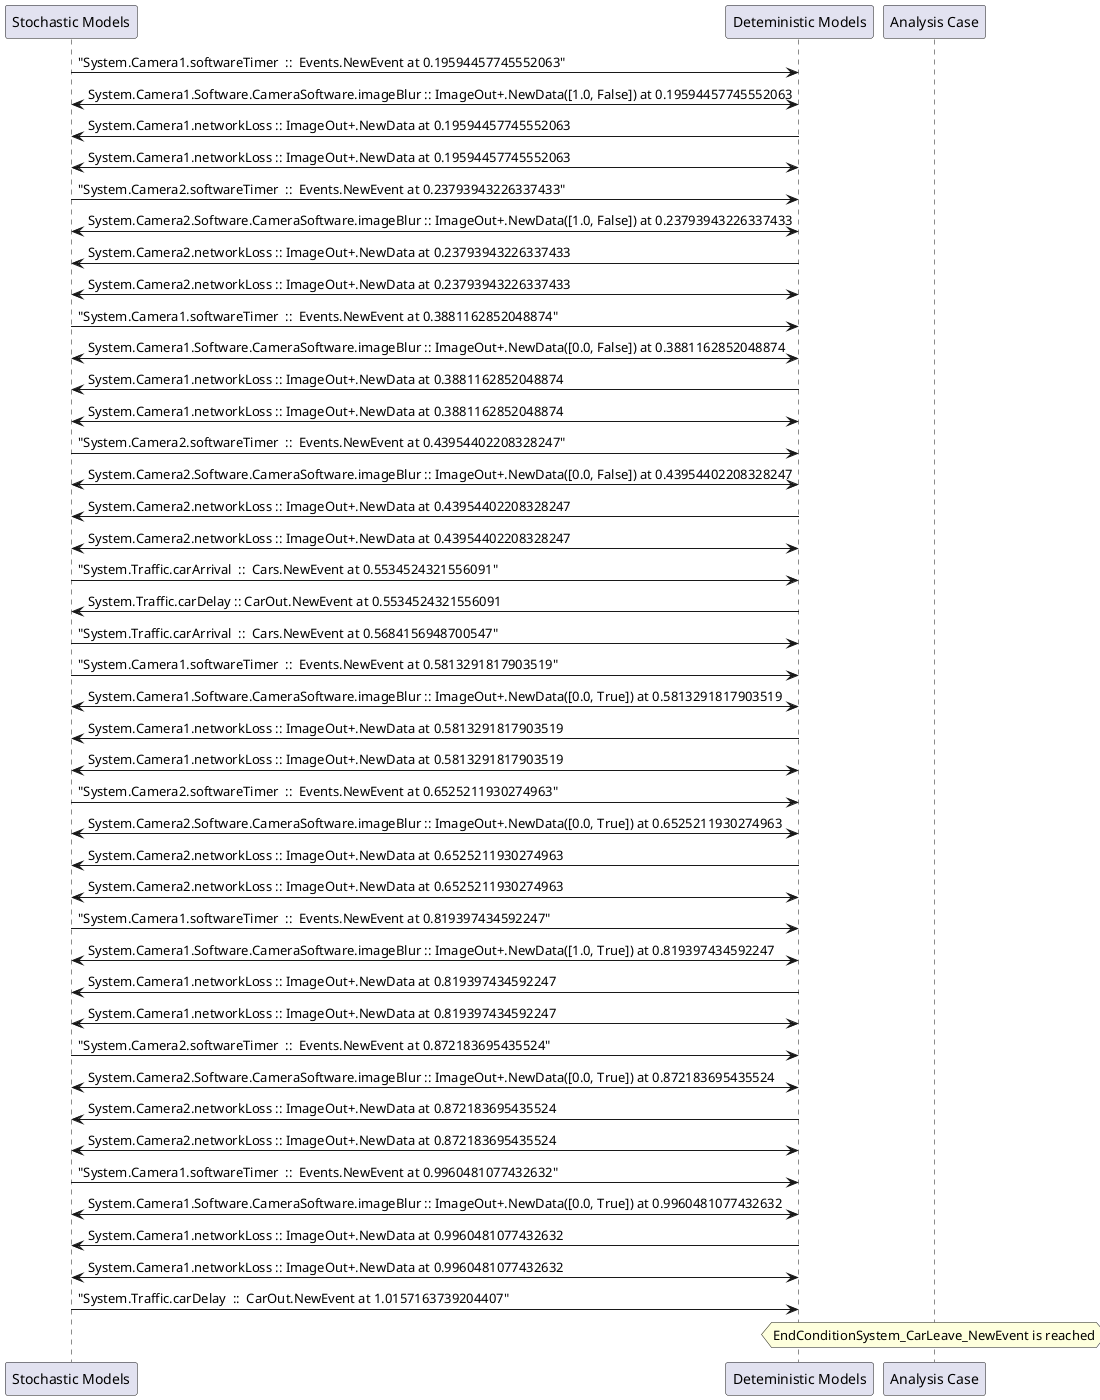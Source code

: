 
	@startuml
	participant "Stochastic Models" as stochmodel
	participant "Deteministic Models" as detmodel
	participant "Analysis Case" as analysis
	{24759_stop} stochmodel -> detmodel : "System.Camera1.softwareTimer  ::  Events.NewEvent at 0.19594457745552063"
detmodel <-> stochmodel : System.Camera1.Software.CameraSoftware.imageBlur :: ImageOut+.NewData([1.0, False]) at 0.19594457745552063
detmodel -> stochmodel : System.Camera1.networkLoss :: ImageOut+.NewData at 0.19594457745552063
detmodel <-> stochmodel : System.Camera1.networkLoss :: ImageOut+.NewData at 0.19594457745552063
{24774_stop} stochmodel -> detmodel : "System.Camera2.softwareTimer  ::  Events.NewEvent at 0.23793943226337433"
detmodel <-> stochmodel : System.Camera2.Software.CameraSoftware.imageBlur :: ImageOut+.NewData([1.0, False]) at 0.23793943226337433
detmodel -> stochmodel : System.Camera2.networkLoss :: ImageOut+.NewData at 0.23793943226337433
detmodel <-> stochmodel : System.Camera2.networkLoss :: ImageOut+.NewData at 0.23793943226337433
{24760_stop} stochmodel -> detmodel : "System.Camera1.softwareTimer  ::  Events.NewEvent at 0.3881162852048874"
detmodel <-> stochmodel : System.Camera1.Software.CameraSoftware.imageBlur :: ImageOut+.NewData([0.0, False]) at 0.3881162852048874
detmodel -> stochmodel : System.Camera1.networkLoss :: ImageOut+.NewData at 0.3881162852048874
detmodel <-> stochmodel : System.Camera1.networkLoss :: ImageOut+.NewData at 0.3881162852048874
{24775_stop} stochmodel -> detmodel : "System.Camera2.softwareTimer  ::  Events.NewEvent at 0.43954402208328247"
detmodel <-> stochmodel : System.Camera2.Software.CameraSoftware.imageBlur :: ImageOut+.NewData([0.0, False]) at 0.43954402208328247
detmodel -> stochmodel : System.Camera2.networkLoss :: ImageOut+.NewData at 0.43954402208328247
detmodel <-> stochmodel : System.Camera2.networkLoss :: ImageOut+.NewData at 0.43954402208328247
{24789_stop} stochmodel -> detmodel : "System.Traffic.carArrival  ::  Cars.NewEvent at 0.5534524321556091"
{24796_start} detmodel -> stochmodel : System.Traffic.carDelay :: CarOut.NewEvent at 0.5534524321556091
{24790_stop} stochmodel -> detmodel : "System.Traffic.carArrival  ::  Cars.NewEvent at 0.5684156948700547"
{24761_stop} stochmodel -> detmodel : "System.Camera1.softwareTimer  ::  Events.NewEvent at 0.5813291817903519"
detmodel <-> stochmodel : System.Camera1.Software.CameraSoftware.imageBlur :: ImageOut+.NewData([0.0, True]) at 0.5813291817903519
detmodel -> stochmodel : System.Camera1.networkLoss :: ImageOut+.NewData at 0.5813291817903519
detmodel <-> stochmodel : System.Camera1.networkLoss :: ImageOut+.NewData at 0.5813291817903519
{24776_stop} stochmodel -> detmodel : "System.Camera2.softwareTimer  ::  Events.NewEvent at 0.6525211930274963"
detmodel <-> stochmodel : System.Camera2.Software.CameraSoftware.imageBlur :: ImageOut+.NewData([0.0, True]) at 0.6525211930274963
detmodel -> stochmodel : System.Camera2.networkLoss :: ImageOut+.NewData at 0.6525211930274963
detmodel <-> stochmodel : System.Camera2.networkLoss :: ImageOut+.NewData at 0.6525211930274963
{24762_stop} stochmodel -> detmodel : "System.Camera1.softwareTimer  ::  Events.NewEvent at 0.819397434592247"
detmodel <-> stochmodel : System.Camera1.Software.CameraSoftware.imageBlur :: ImageOut+.NewData([1.0, True]) at 0.819397434592247
detmodel -> stochmodel : System.Camera1.networkLoss :: ImageOut+.NewData at 0.819397434592247
detmodel <-> stochmodel : System.Camera1.networkLoss :: ImageOut+.NewData at 0.819397434592247
{24777_stop} stochmodel -> detmodel : "System.Camera2.softwareTimer  ::  Events.NewEvent at 0.872183695435524"
detmodel <-> stochmodel : System.Camera2.Software.CameraSoftware.imageBlur :: ImageOut+.NewData([0.0, True]) at 0.872183695435524
detmodel -> stochmodel : System.Camera2.networkLoss :: ImageOut+.NewData at 0.872183695435524
detmodel <-> stochmodel : System.Camera2.networkLoss :: ImageOut+.NewData at 0.872183695435524
{24763_stop} stochmodel -> detmodel : "System.Camera1.softwareTimer  ::  Events.NewEvent at 0.9960481077432632"
detmodel <-> stochmodel : System.Camera1.Software.CameraSoftware.imageBlur :: ImageOut+.NewData([0.0, True]) at 0.9960481077432632
detmodel -> stochmodel : System.Camera1.networkLoss :: ImageOut+.NewData at 0.9960481077432632
detmodel <-> stochmodel : System.Camera1.networkLoss :: ImageOut+.NewData at 0.9960481077432632
{24796_stop} stochmodel -> detmodel : "System.Traffic.carDelay  ::  CarOut.NewEvent at 1.0157163739204407"
{24796_start} <-> {24796_stop} : delay
hnote over analysis 
EndConditionSystem_CarLeave_NewEvent is reached
endnote
@enduml